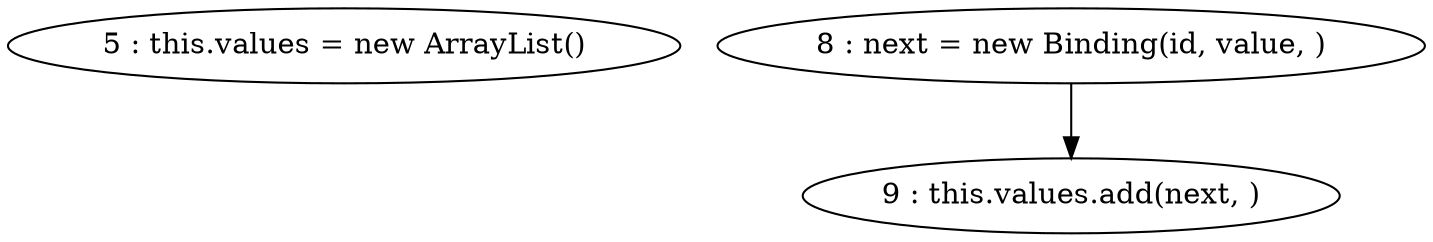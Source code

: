 digraph G {
"5 : this.values = new ArrayList()"
"8 : next = new Binding(id, value, )"
"8 : next = new Binding(id, value, )" -> "9 : this.values.add(next, )"
"9 : this.values.add(next, )"
}